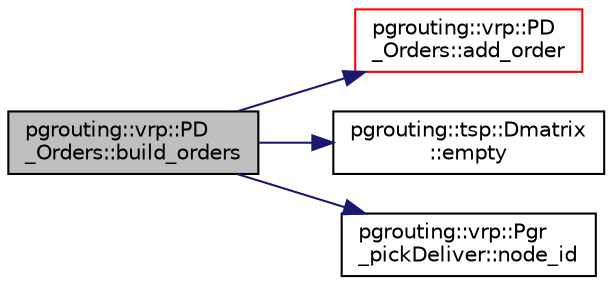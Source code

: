 digraph "pgrouting::vrp::PD_Orders::build_orders"
{
  edge [fontname="Helvetica",fontsize="10",labelfontname="Helvetica",labelfontsize="10"];
  node [fontname="Helvetica",fontsize="10",shape=record];
  rankdir="LR";
  Node23 [label="pgrouting::vrp::PD\l_Orders::build_orders",height=0.2,width=0.4,color="black", fillcolor="grey75", style="filled", fontcolor="black"];
  Node23 -> Node24 [color="midnightblue",fontsize="10",style="solid",fontname="Helvetica"];
  Node24 [label="pgrouting::vrp::PD\l_Orders::add_order",height=0.2,width=0.4,color="red", fillcolor="white", style="filled",URL="$classpgrouting_1_1vrp_1_1PD__Orders.html#a19829d552c97d5e284c3a17740a01c3e"];
  Node23 -> Node27 [color="midnightblue",fontsize="10",style="solid",fontname="Helvetica"];
  Node27 [label="pgrouting::tsp::Dmatrix\l::empty",height=0.2,width=0.4,color="black", fillcolor="white", style="filled",URL="$classpgrouting_1_1tsp_1_1Dmatrix.html#a1df703d856688be795d3f2d05a690277"];
  Node23 -> Node28 [color="midnightblue",fontsize="10",style="solid",fontname="Helvetica"];
  Node28 [label="pgrouting::vrp::Pgr\l_pickDeliver::node_id",height=0.2,width=0.4,color="black", fillcolor="white", style="filled",URL="$classpgrouting_1_1vrp_1_1Pgr__pickDeliver.html#a512937fe4b72890a7834abb0bd7e5f45"];
}
